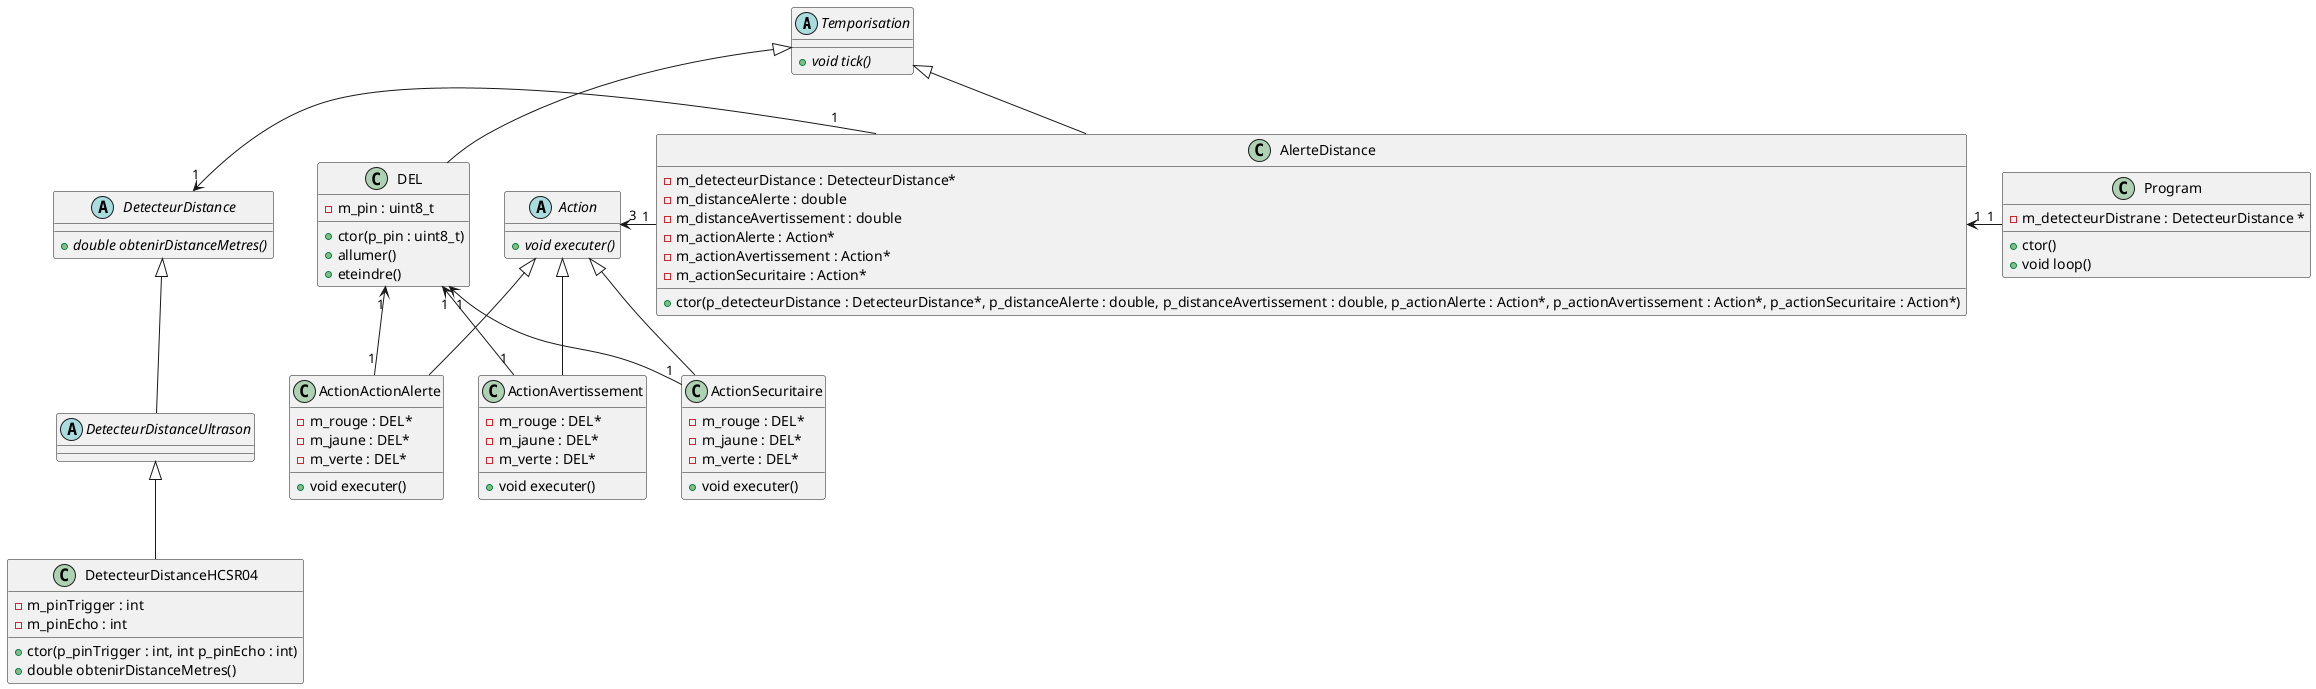 @startuml dc_DetecteurDistance
skinparam maxMessageSize 50

abstract class Temporisation {
    + void tick() {abstract}
}

class Program {
    - m_detecteurDistrane : DetecteurDistance *
    + ctor()
    + void loop()
}

abstract class DetecteurDistance {
    + double obtenirDistanceMetres() {abstract}
}

abstract class DetecteurDistanceUltrason {
    
}

class DetecteurDistanceHCSR04 {
    - m_pinTrigger : int
    - m_pinEcho : int

    + ctor(p_pinTrigger : int, int p_pinEcho : int)
    + double obtenirDistanceMetres()
}

abstract class Action {
    + void executer() {abstract}
}

class ActionActionAlerte {
    - m_rouge : DEL*
    - m_jaune : DEL*
    - m_verte : DEL*
    + void executer()
}

class ActionAvertissement {
    - m_rouge : DEL*
    - m_jaune : DEL*
    - m_verte : DEL*
    + void executer()

}

class ActionSecuritaire {
    - m_rouge : DEL*
    - m_jaune : DEL*
    - m_verte : DEL*
    + void executer()
}

DetecteurDistance <|-- DetecteurDistanceUltrason
DetecteurDistanceUltrason <|-- DetecteurDistanceHCSR04

Action <|-- ActionActionAlerte
Action <|-- ActionAvertissement
Action <|-- ActionSecuritaire

class DEL {
    - m_pin : uint8_t
    + ctor(p_pin : uint8_t)
    + allumer()
    + eteindre()
}

DEL "1" <-- "1" ActionActionAlerte
DEL "1" <-- "1" ActionAvertissement
DEL "1" <-- "1" ActionSecuritaire


Program "1" -left-> "1" AlerteDistance

class AlerteDistance {
    - m_detecteurDistance : DetecteurDistance*
    - m_distanceAlerte : double
    - m_distanceAvertissement : double
    - m_actionAlerte : Action*
    - m_actionAvertissement : Action*
    - m_actionSecuritaire : Action*
    + ctor(p_detecteurDistance : DetecteurDistance*, p_distanceAlerte : double, p_distanceAvertissement : double, p_actionAlerte : Action*, p_actionAvertissement : Action*, p_actionSecuritaire : Action*)
}

Temporisation <|-- AlerteDistance
Temporisation <|-- DEL

AlerteDistance "1" -left-> "1" DetecteurDistance
AlerteDistance "1" -right-> "3" Action

@enduml